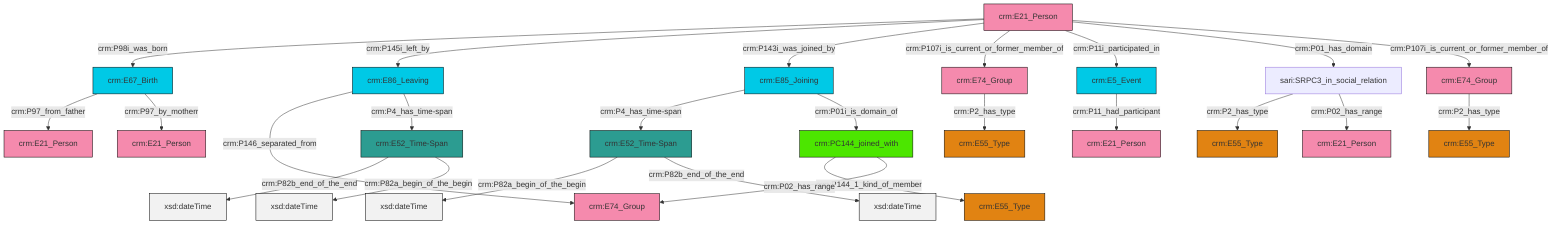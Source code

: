 graph TD
classDef Literal fill:#f2f2f2,stroke:#000000;
classDef CRM_Entity fill:#FFFFFF,stroke:#000000;
classDef Temporal_Entity fill:#00C9E6, stroke:#000000;
classDef Type fill:#E18312, stroke:#000000;
classDef Time-Span fill:#2C9C91, stroke:#000000;
classDef Appellation fill:#FFEB7F, stroke:#000000;
classDef Place fill:#008836, stroke:#000000;
classDef Persistent_Item fill:#B266B2, stroke:#000000;
classDef Conceptual_Object fill:#FFD700, stroke:#000000;
classDef Physical_Thing fill:#D2B48C, stroke:#000000;
classDef Actor fill:#f58aad, stroke:#000000;
classDef PC_Classes fill:#4ce600, stroke:#000000;
classDef Multi fill:#cccccc,stroke:#000000;

2["sari:SRPC3_in_social_relation"]:::Default -->|crm:P2_has_type| 3["crm:E55_Type"]:::Type
6["crm:E52_Time-Span"]:::Time-Span -->|crm:P82b_end_of_the_end| 7[xsd:dateTime]:::Literal
10["crm:E52_Time-Span"]:::Time-Span -->|crm:P82a_begin_of_the_begin| 11[xsd:dateTime]:::Literal
12["crm:E21_Person"]:::Actor -->|crm:P98i_was_born| 13["crm:E67_Birth"]:::Temporal_Entity
14["crm:E5_Event"]:::Temporal_Entity -->|crm:P11_had_participant| 0["crm:E21_Person"]:::Actor
12["crm:E21_Person"]:::Actor -->|crm:P145i_left_by| 16["crm:E86_Leaving"]:::Temporal_Entity
13["crm:E67_Birth"]:::Temporal_Entity -->|crm:P97_from_father| 4["crm:E21_Person"]:::Actor
17["crm:E74_Group"]:::Actor -->|crm:P2_has_type| 18["crm:E55_Type"]:::Type
12["crm:E21_Person"]:::Actor -->|crm:P143i_was_joined_by| 19["crm:E85_Joining"]:::Temporal_Entity
20["crm:PC144_joined_with"]:::PC_Classes -->|crm:P144_1_kind_of_member| 8["crm:E55_Type"]:::Type
24["crm:E74_Group"]:::Actor -->|crm:P2_has_type| 25["crm:E55_Type"]:::Type
10["crm:E52_Time-Span"]:::Time-Span -->|crm:P82b_end_of_the_end| 27[xsd:dateTime]:::Literal
6["crm:E52_Time-Span"]:::Time-Span -->|crm:P82a_begin_of_the_begin| 28[xsd:dateTime]:::Literal
2["sari:SRPC3_in_social_relation"]:::Default -->|crm:P02_has_range| 29["crm:E21_Person"]:::Actor
12["crm:E21_Person"]:::Actor -->|crm:P107i_is_current_or_former_member_of| 24["crm:E74_Group"]:::Actor
19["crm:E85_Joining"]:::Temporal_Entity -->|crm:P4_has_time-span| 10["crm:E52_Time-Span"]:::Time-Span
20["crm:PC144_joined_with"]:::PC_Classes -->|crm:P02_has_range| 30["crm:E74_Group"]:::Actor
13["crm:E67_Birth"]:::Temporal_Entity -->|crm:P97_by_motherr| 33["crm:E21_Person"]:::Actor
16["crm:E86_Leaving"]:::Temporal_Entity -->|crm:P146_separated_from| 30["crm:E74_Group"]:::Actor
19["crm:E85_Joining"]:::Temporal_Entity -->|crm:P01i_is_domain_of| 20["crm:PC144_joined_with"]:::PC_Classes
16["crm:E86_Leaving"]:::Temporal_Entity -->|crm:P4_has_time-span| 6["crm:E52_Time-Span"]:::Time-Span
12["crm:E21_Person"]:::Actor -->|crm:P11i_participated_in| 14["crm:E5_Event"]:::Temporal_Entity
12["crm:E21_Person"]:::Actor -->|crm:P01_has_domain| 2["sari:SRPC3_in_social_relation"]:::Default
12["crm:E21_Person"]:::Actor -->|crm:P107i_is_current_or_former_member_of| 17["crm:E74_Group"]:::Actor